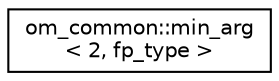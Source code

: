digraph "Graphical Class Hierarchy"
{
 // LATEX_PDF_SIZE
  edge [fontname="Helvetica",fontsize="10",labelfontname="Helvetica",labelfontsize="10"];
  node [fontname="Helvetica",fontsize="10",shape=record];
  rankdir="LR";
  Node0 [label="om_common::min_arg\l\< 2, fp_type \>",height=0.2,width=0.4,color="black", fillcolor="white", style="filled",URL="$structom__common_1_1min__arg_3_012_00_01fp__type_01_4.html",tooltip=" "];
}
